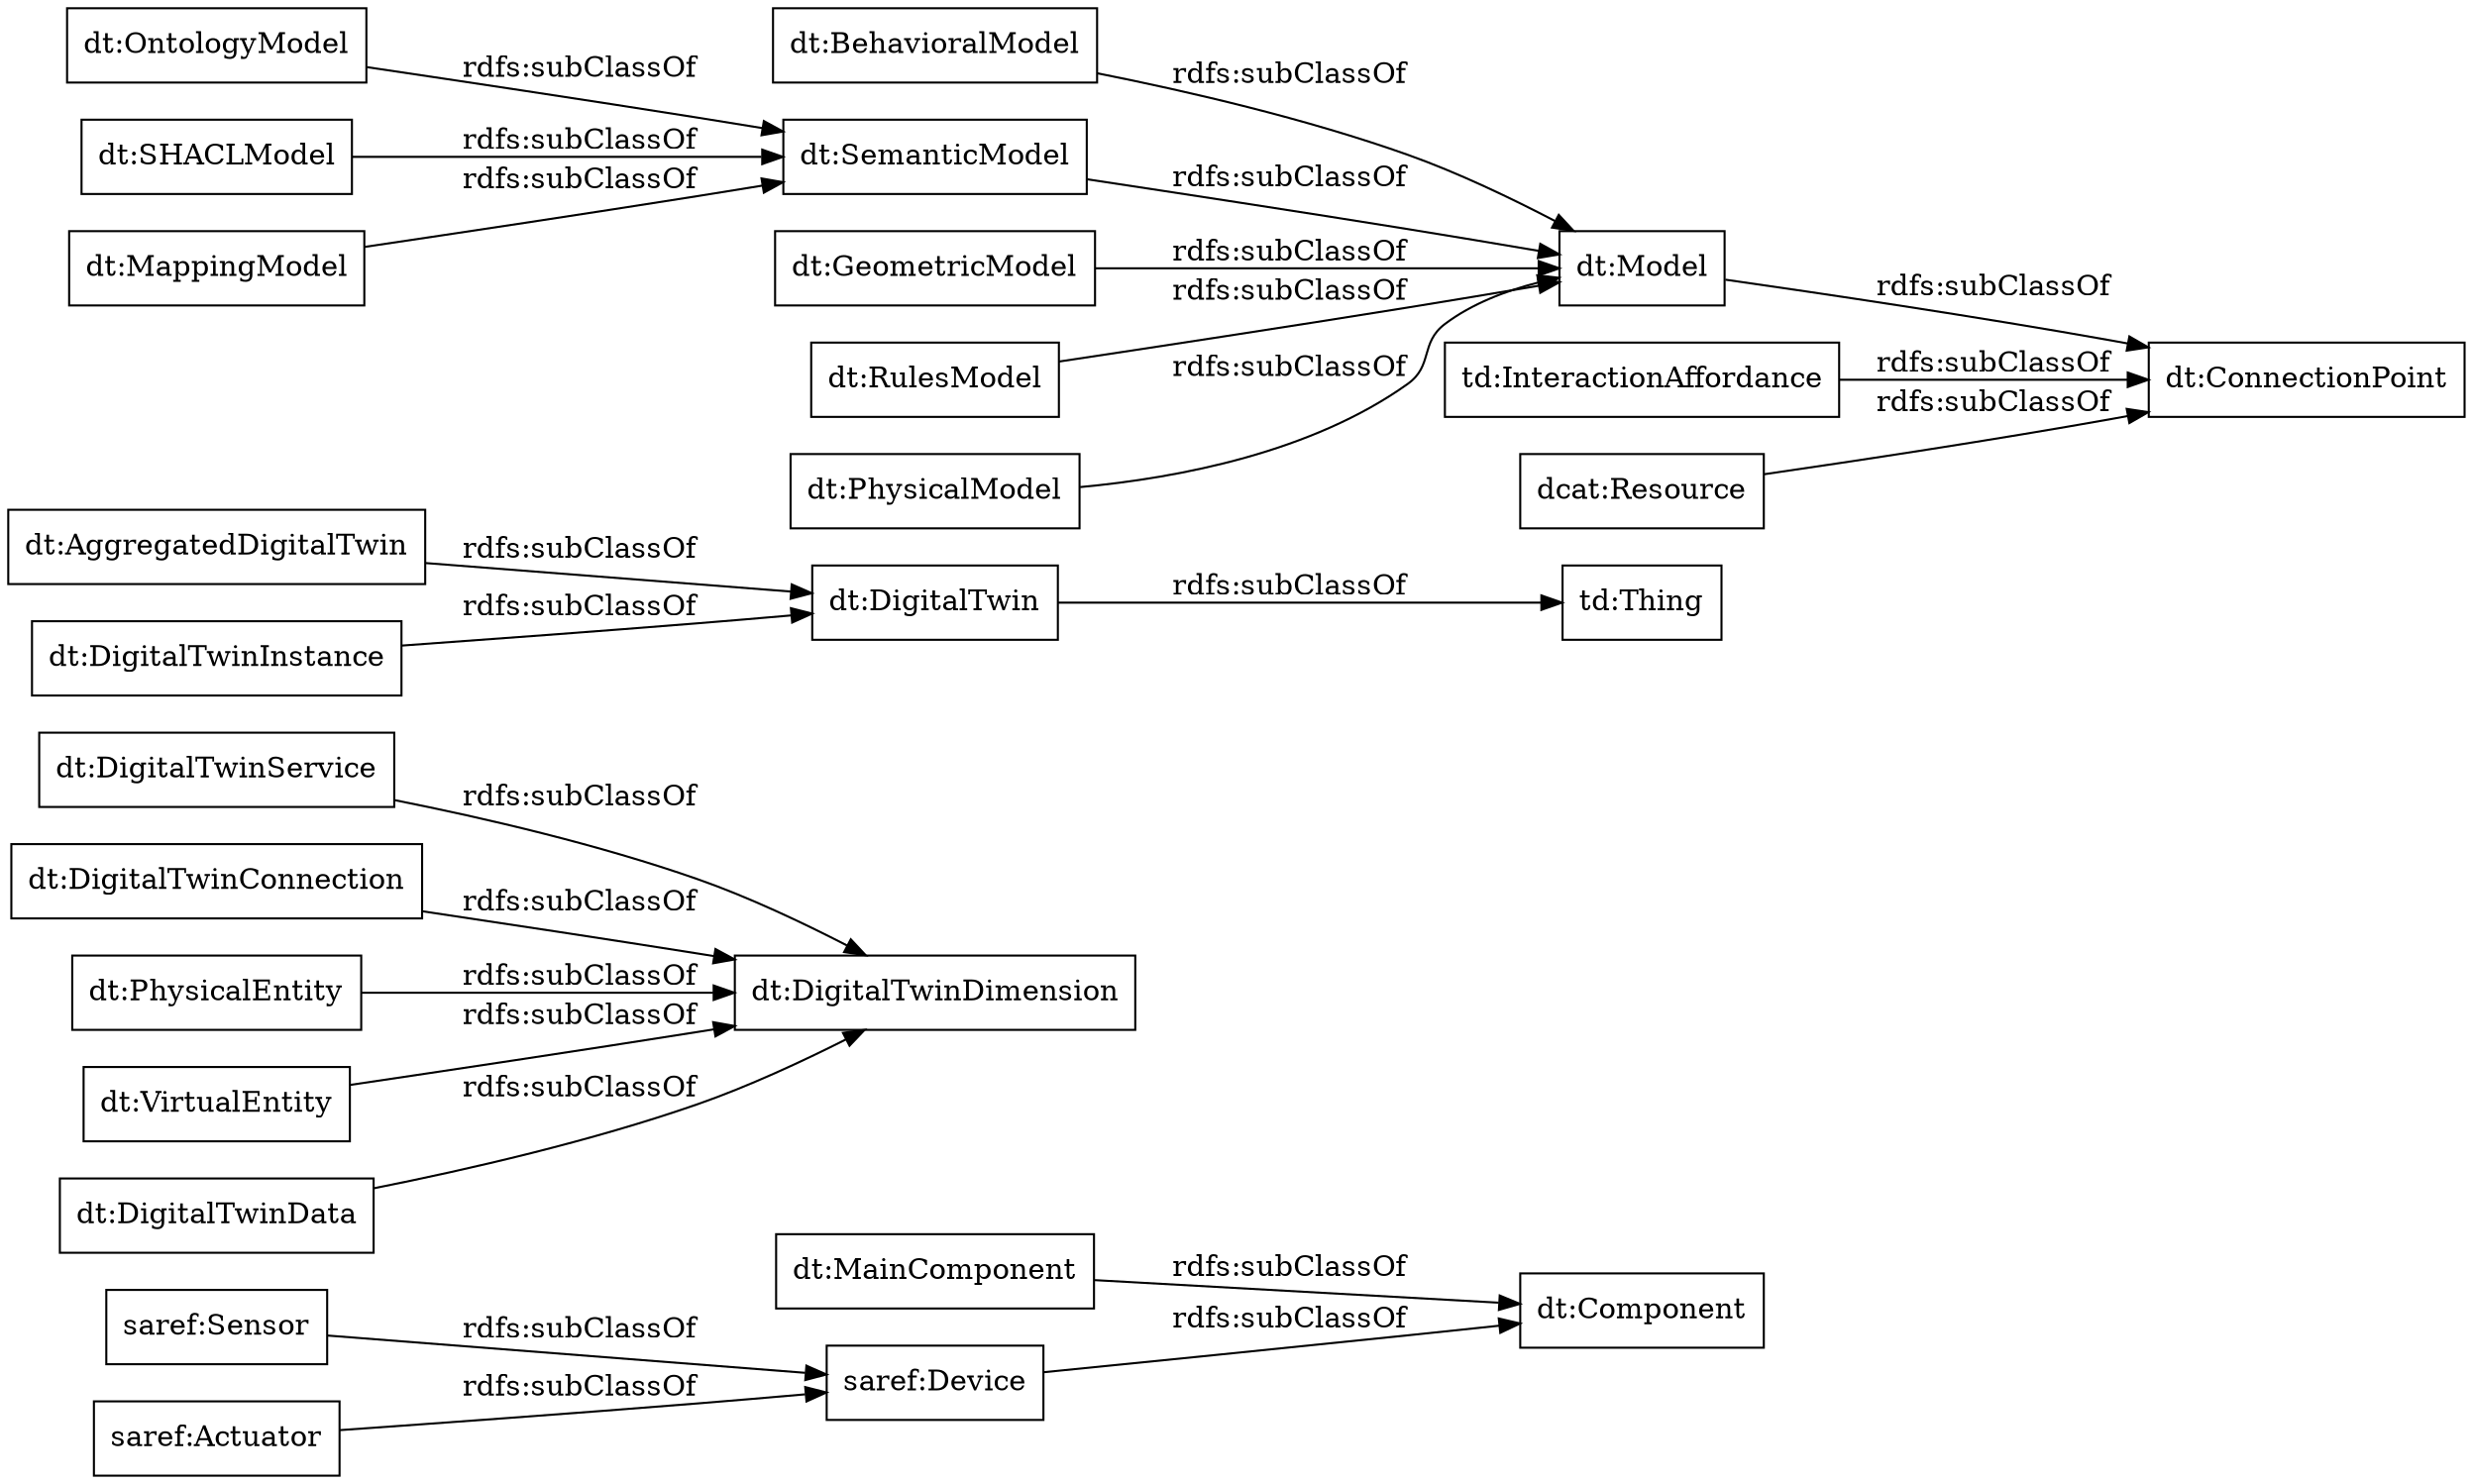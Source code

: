 digraph ar2dtool_diagram { 
rankdir=LR;
size="1000"
node [shape = rectangle, color="black"]; "dt:Component" "dt:MainComponent" "dt:DigitalTwinDimension" "saref:Device" "dt:AggregatedDigitalTwin" "dt:BehavioralModel" "dt:SemanticModel" "dt:DigitalTwinService" "td:InteractionAffordance" "dt:DigitalTwinConnection" "dt:GeometricModel" "dt:OntologyModel" "dt:DigitalTwin" "dt:PhysicalEntity" "dt:DigitalTwinInstance" "dt:SHACLModel" "dt:RulesModel" "dcat:Resource" "dt:PhysicalModel" "dt:VirtualEntity" "dt:DigitalTwinData" "dt:MappingModel" "saref:Sensor" "dt:Model" "saref:Actuator" "td:Thing" "dt:ConnectionPoint" ; /*classes style*/
	"dt:DigitalTwinInstance" -> "dt:DigitalTwin" [ label = "rdfs:subClassOf" ];
	"dt:BehavioralModel" -> "dt:Model" [ label = "rdfs:subClassOf" ];
	"dt:PhysicalEntity" -> "dt:DigitalTwinDimension" [ label = "rdfs:subClassOf" ];
	"dt:OntologyModel" -> "dt:SemanticModel" [ label = "rdfs:subClassOf" ];
	"dt:PhysicalModel" -> "dt:Model" [ label = "rdfs:subClassOf" ];
	"saref:Actuator" -> "saref:Device" [ label = "rdfs:subClassOf" ];
	"dt:VirtualEntity" -> "dt:DigitalTwinDimension" [ label = "rdfs:subClassOf" ];
	"saref:Device" -> "dt:Component" [ label = "rdfs:subClassOf" ];
	"dt:DigitalTwinConnection" -> "dt:DigitalTwinDimension" [ label = "rdfs:subClassOf" ];
	"saref:Sensor" -> "saref:Device" [ label = "rdfs:subClassOf" ];
	"dt:DigitalTwinService" -> "dt:DigitalTwinDimension" [ label = "rdfs:subClassOf" ];
	"dt:DigitalTwin" -> "td:Thing" [ label = "rdfs:subClassOf" ];
	"dt:SHACLModel" -> "dt:SemanticModel" [ label = "rdfs:subClassOf" ];
	"dt:MainComponent" -> "dt:Component" [ label = "rdfs:subClassOf" ];
	"dcat:Resource" -> "dt:ConnectionPoint" [ label = "rdfs:subClassOf" ];
	"dt:Model" -> "dt:ConnectionPoint" [ label = "rdfs:subClassOf" ];
	"dt:AggregatedDigitalTwin" -> "dt:DigitalTwin" [ label = "rdfs:subClassOf" ];
	"dt:DigitalTwinData" -> "dt:DigitalTwinDimension" [ label = "rdfs:subClassOf" ];
	"dt:MappingModel" -> "dt:SemanticModel" [ label = "rdfs:subClassOf" ];
	"dt:SemanticModel" -> "dt:Model" [ label = "rdfs:subClassOf" ];
	"dt:GeometricModel" -> "dt:Model" [ label = "rdfs:subClassOf" ];
	"dt:RulesModel" -> "dt:Model" [ label = "rdfs:subClassOf" ];
	"td:InteractionAffordance" -> "dt:ConnectionPoint" [ label = "rdfs:subClassOf" ];

}
